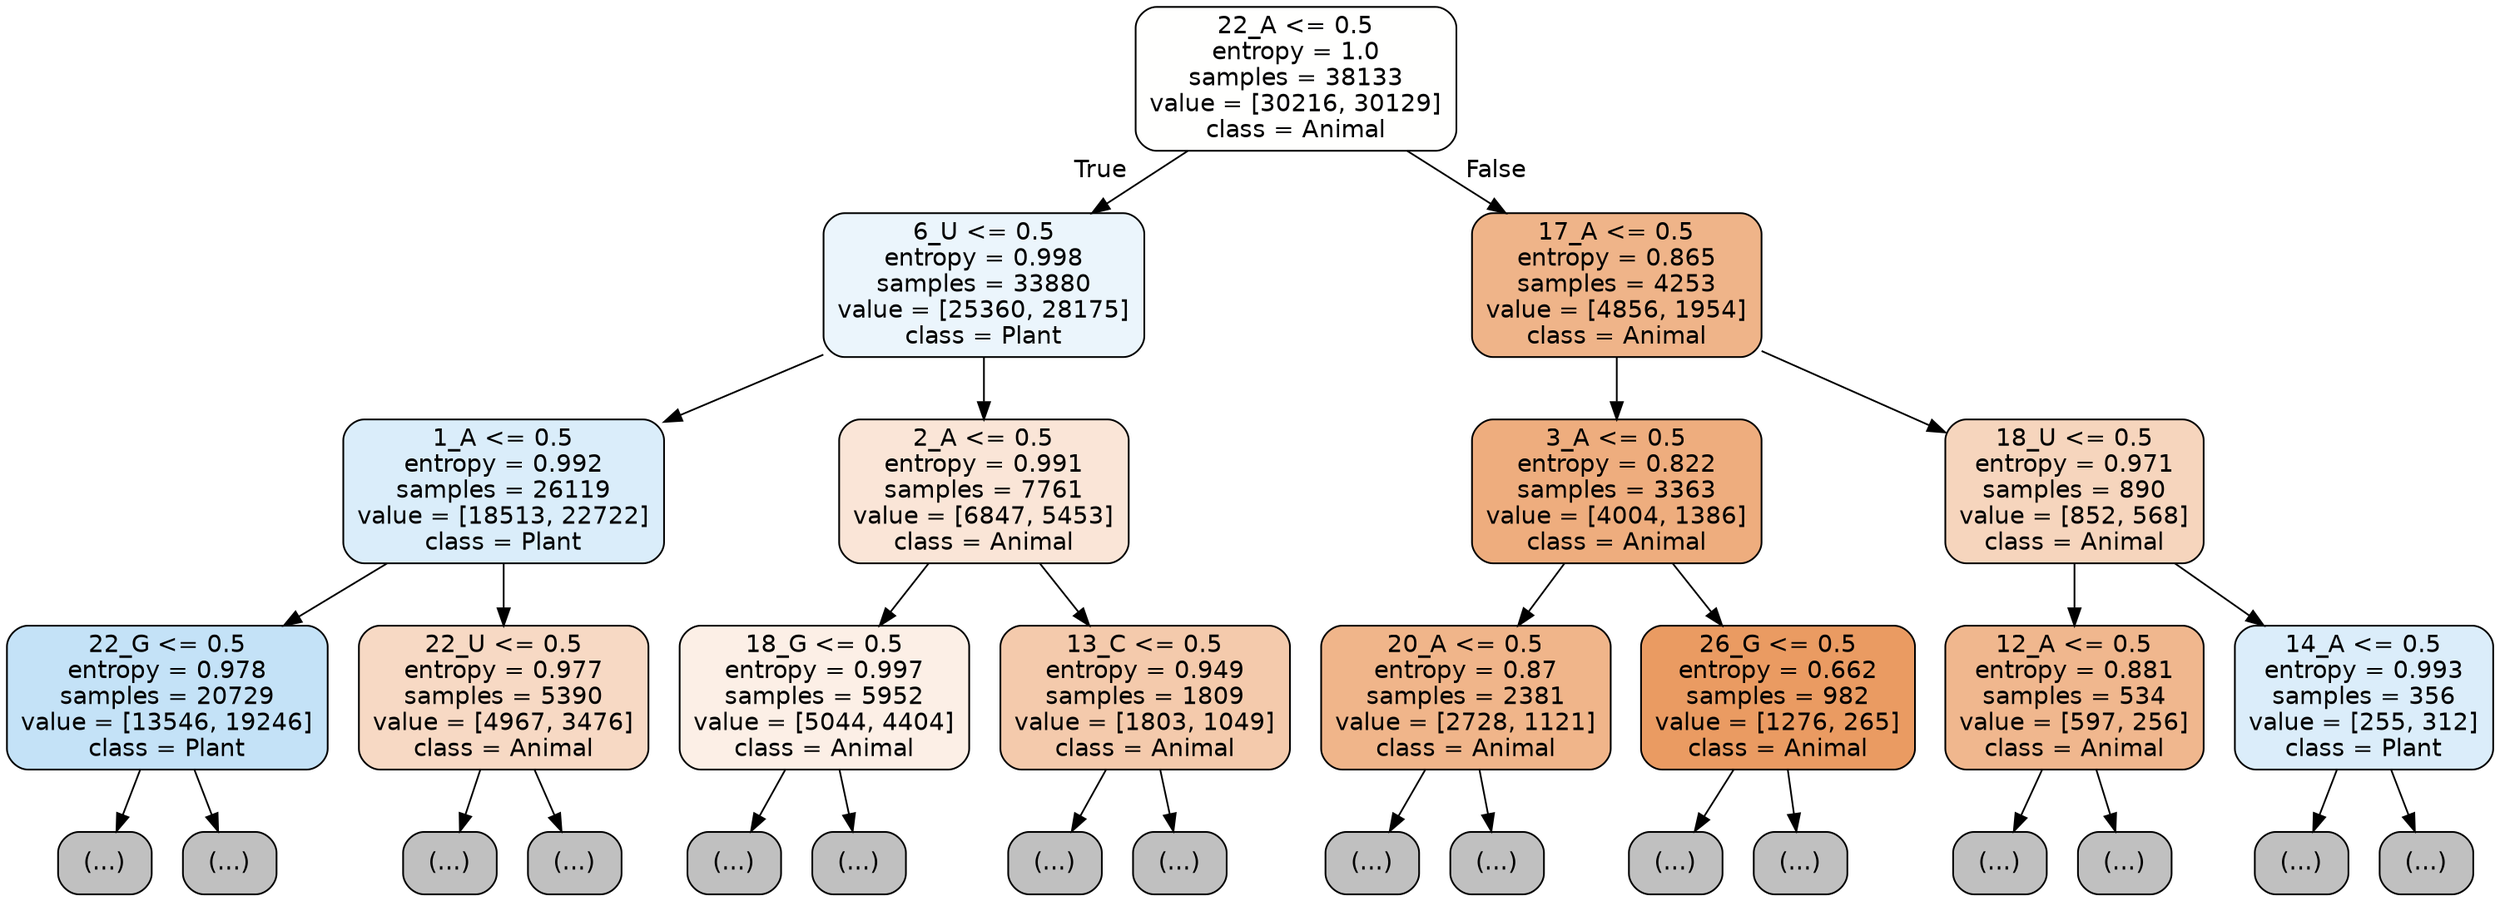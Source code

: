 digraph Tree {
node [shape=box, style="filled, rounded", color="black", fontname="helvetica"] ;
edge [fontname="helvetica"] ;
0 [label="22_A <= 0.5\nentropy = 1.0\nsamples = 38133\nvalue = [30216, 30129]\nclass = Animal", fillcolor="#fffffe"] ;
1 [label="6_U <= 0.5\nentropy = 0.998\nsamples = 33880\nvalue = [25360, 28175]\nclass = Plant", fillcolor="#ebf5fc"] ;
0 -> 1 [labeldistance=2.5, labelangle=45, headlabel="True"] ;
2 [label="1_A <= 0.5\nentropy = 0.992\nsamples = 26119\nvalue = [18513, 22722]\nclass = Plant", fillcolor="#daedfa"] ;
1 -> 2 ;
3 [label="22_G <= 0.5\nentropy = 0.978\nsamples = 20729\nvalue = [13546, 19246]\nclass = Plant", fillcolor="#c4e2f7"] ;
2 -> 3 ;
4 [label="(...)", fillcolor="#C0C0C0"] ;
3 -> 4 ;
7115 [label="(...)", fillcolor="#C0C0C0"] ;
3 -> 7115 ;
8272 [label="22_U <= 0.5\nentropy = 0.977\nsamples = 5390\nvalue = [4967, 3476]\nclass = Animal", fillcolor="#f7d9c4"] ;
2 -> 8272 ;
8273 [label="(...)", fillcolor="#C0C0C0"] ;
8272 -> 8273 ;
10354 [label="(...)", fillcolor="#C0C0C0"] ;
8272 -> 10354 ;
10663 [label="2_A <= 0.5\nentropy = 0.991\nsamples = 7761\nvalue = [6847, 5453]\nclass = Animal", fillcolor="#fae5d7"] ;
1 -> 10663 ;
10664 [label="18_G <= 0.5\nentropy = 0.997\nsamples = 5952\nvalue = [5044, 4404]\nclass = Animal", fillcolor="#fcefe6"] ;
10663 -> 10664 ;
10665 [label="(...)", fillcolor="#C0C0C0"] ;
10664 -> 10665 ;
12814 [label="(...)", fillcolor="#C0C0C0"] ;
10664 -> 12814 ;
13649 [label="13_C <= 0.5\nentropy = 0.949\nsamples = 1809\nvalue = [1803, 1049]\nclass = Animal", fillcolor="#f4caac"] ;
10663 -> 13649 ;
13650 [label="(...)", fillcolor="#C0C0C0"] ;
13649 -> 13650 ;
14473 [label="(...)", fillcolor="#C0C0C0"] ;
13649 -> 14473 ;
14596 [label="17_A <= 0.5\nentropy = 0.865\nsamples = 4253\nvalue = [4856, 1954]\nclass = Animal", fillcolor="#efb489"] ;
0 -> 14596 [labeldistance=2.5, labelangle=-45, headlabel="False"] ;
14597 [label="3_A <= 0.5\nentropy = 0.822\nsamples = 3363\nvalue = [4004, 1386]\nclass = Animal", fillcolor="#eead7e"] ;
14596 -> 14597 ;
14598 [label="20_A <= 0.5\nentropy = 0.87\nsamples = 2381\nvalue = [2728, 1121]\nclass = Animal", fillcolor="#f0b58a"] ;
14597 -> 14598 ;
14599 [label="(...)", fillcolor="#C0C0C0"] ;
14598 -> 14599 ;
15418 [label="(...)", fillcolor="#C0C0C0"] ;
14598 -> 15418 ;
15689 [label="26_G <= 0.5\nentropy = 0.662\nsamples = 982\nvalue = [1276, 265]\nclass = Animal", fillcolor="#ea9b62"] ;
14597 -> 15689 ;
15690 [label="(...)", fillcolor="#C0C0C0"] ;
15689 -> 15690 ;
16077 [label="(...)", fillcolor="#C0C0C0"] ;
15689 -> 16077 ;
16078 [label="18_U <= 0.5\nentropy = 0.971\nsamples = 890\nvalue = [852, 568]\nclass = Animal", fillcolor="#f6d5bd"] ;
14596 -> 16078 ;
16079 [label="12_A <= 0.5\nentropy = 0.881\nsamples = 534\nvalue = [597, 256]\nclass = Animal", fillcolor="#f0b78e"] ;
16078 -> 16079 ;
16080 [label="(...)", fillcolor="#C0C0C0"] ;
16079 -> 16080 ;
16297 [label="(...)", fillcolor="#C0C0C0"] ;
16079 -> 16297 ;
16392 [label="14_A <= 0.5\nentropy = 0.993\nsamples = 356\nvalue = [255, 312]\nclass = Plant", fillcolor="#dbedfa"] ;
16078 -> 16392 ;
16393 [label="(...)", fillcolor="#C0C0C0"] ;
16392 -> 16393 ;
16490 [label="(...)", fillcolor="#C0C0C0"] ;
16392 -> 16490 ;
}
